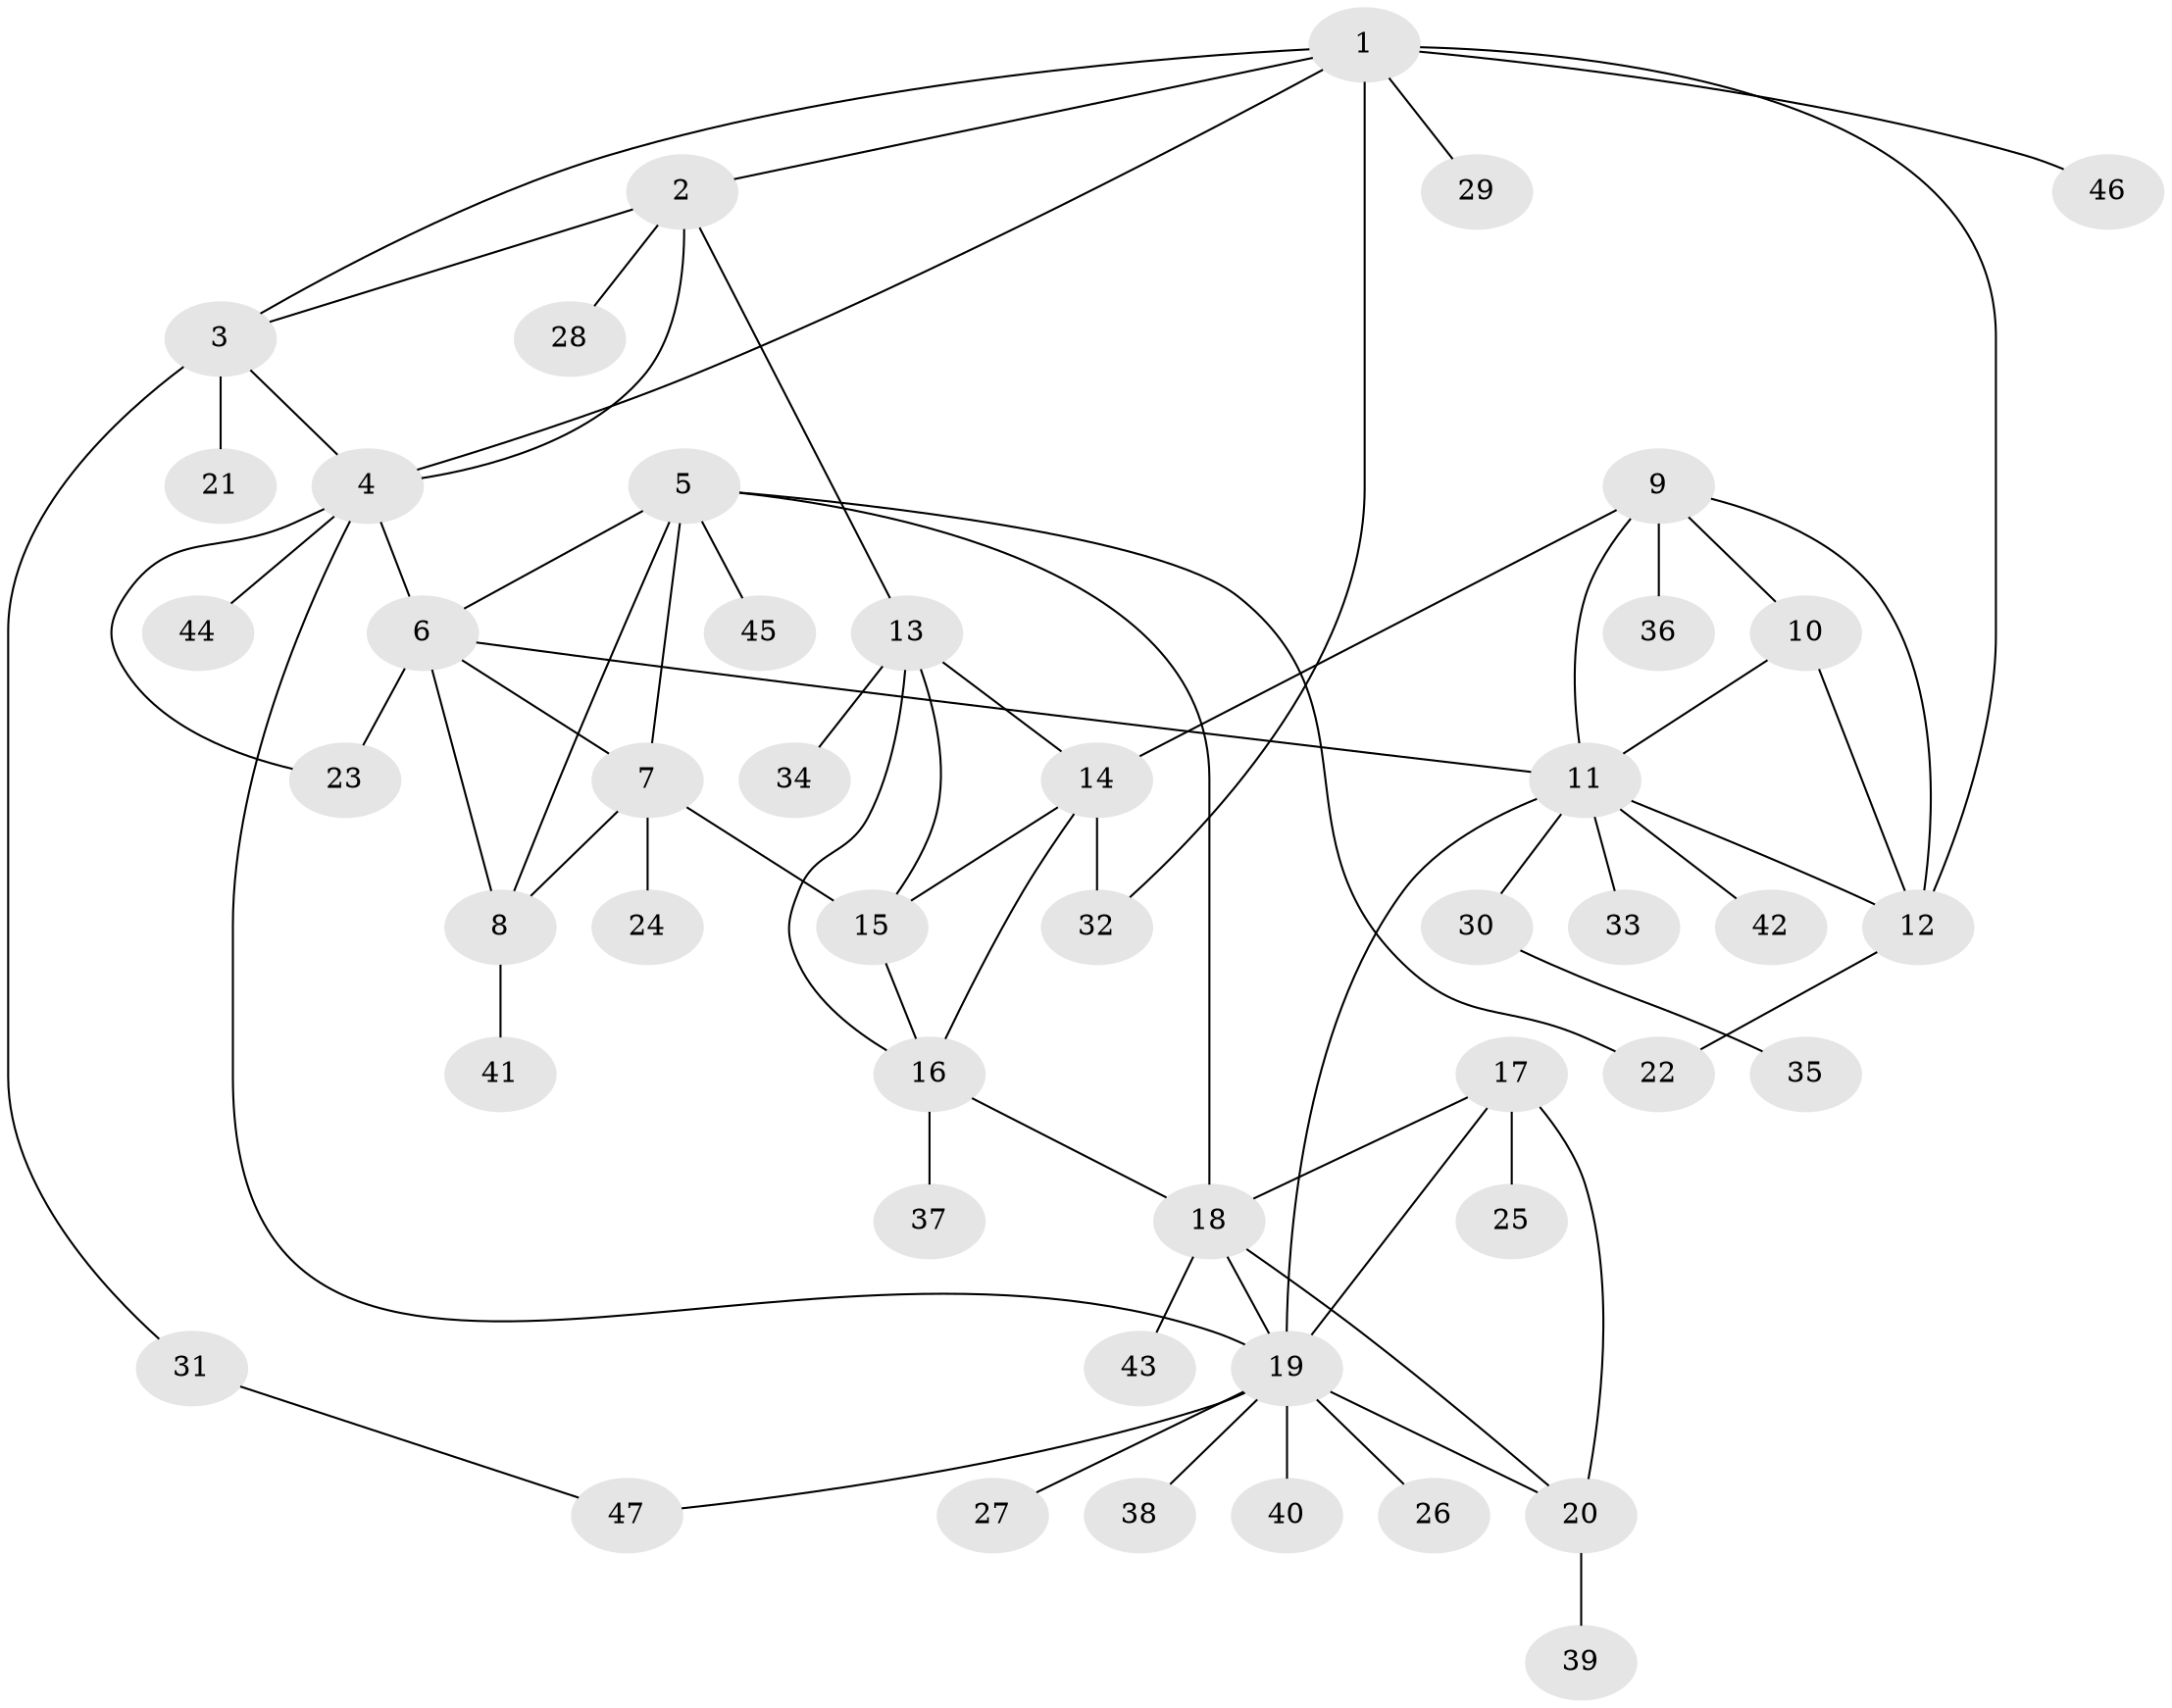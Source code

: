 // original degree distribution, {8: 0.03225806451612903, 6: 0.021505376344086023, 9: 0.03225806451612903, 7: 0.07526881720430108, 12: 0.010752688172043012, 5: 0.03225806451612903, 11: 0.010752688172043012, 1: 0.6774193548387096, 3: 0.03225806451612903, 2: 0.07526881720430108}
// Generated by graph-tools (version 1.1) at 2025/37/03/09/25 02:37:20]
// undirected, 47 vertices, 71 edges
graph export_dot {
graph [start="1"]
  node [color=gray90,style=filled];
  1;
  2;
  3;
  4;
  5;
  6;
  7;
  8;
  9;
  10;
  11;
  12;
  13;
  14;
  15;
  16;
  17;
  18;
  19;
  20;
  21;
  22;
  23;
  24;
  25;
  26;
  27;
  28;
  29;
  30;
  31;
  32;
  33;
  34;
  35;
  36;
  37;
  38;
  39;
  40;
  41;
  42;
  43;
  44;
  45;
  46;
  47;
  1 -- 2 [weight=1.0];
  1 -- 3 [weight=1.0];
  1 -- 4 [weight=1.0];
  1 -- 12 [weight=1.0];
  1 -- 29 [weight=1.0];
  1 -- 32 [weight=1.0];
  1 -- 46 [weight=1.0];
  2 -- 3 [weight=1.0];
  2 -- 4 [weight=1.0];
  2 -- 13 [weight=1.0];
  2 -- 28 [weight=1.0];
  3 -- 4 [weight=1.0];
  3 -- 21 [weight=4.0];
  3 -- 31 [weight=1.0];
  4 -- 6 [weight=1.0];
  4 -- 19 [weight=1.0];
  4 -- 23 [weight=2.0];
  4 -- 44 [weight=1.0];
  5 -- 6 [weight=1.0];
  5 -- 7 [weight=1.0];
  5 -- 8 [weight=1.0];
  5 -- 18 [weight=1.0];
  5 -- 22 [weight=1.0];
  5 -- 45 [weight=1.0];
  6 -- 7 [weight=1.0];
  6 -- 8 [weight=1.0];
  6 -- 11 [weight=1.0];
  6 -- 23 [weight=6.0];
  7 -- 8 [weight=1.0];
  7 -- 15 [weight=1.0];
  7 -- 24 [weight=2.0];
  8 -- 41 [weight=2.0];
  9 -- 10 [weight=1.0];
  9 -- 11 [weight=1.0];
  9 -- 12 [weight=1.0];
  9 -- 14 [weight=1.0];
  9 -- 36 [weight=3.0];
  10 -- 11 [weight=1.0];
  10 -- 12 [weight=4.0];
  11 -- 12 [weight=1.0];
  11 -- 19 [weight=1.0];
  11 -- 30 [weight=1.0];
  11 -- 33 [weight=1.0];
  11 -- 42 [weight=1.0];
  12 -- 22 [weight=1.0];
  13 -- 14 [weight=1.0];
  13 -- 15 [weight=1.0];
  13 -- 16 [weight=1.0];
  13 -- 34 [weight=2.0];
  14 -- 15 [weight=1.0];
  14 -- 16 [weight=1.0];
  14 -- 32 [weight=3.0];
  15 -- 16 [weight=1.0];
  16 -- 18 [weight=1.0];
  16 -- 37 [weight=2.0];
  17 -- 18 [weight=1.0];
  17 -- 19 [weight=1.0];
  17 -- 20 [weight=1.0];
  17 -- 25 [weight=3.0];
  18 -- 19 [weight=1.0];
  18 -- 20 [weight=1.0];
  18 -- 43 [weight=1.0];
  19 -- 20 [weight=1.0];
  19 -- 26 [weight=1.0];
  19 -- 27 [weight=1.0];
  19 -- 38 [weight=1.0];
  19 -- 40 [weight=1.0];
  19 -- 47 [weight=1.0];
  20 -- 39 [weight=1.0];
  30 -- 35 [weight=1.0];
  31 -- 47 [weight=1.0];
}

